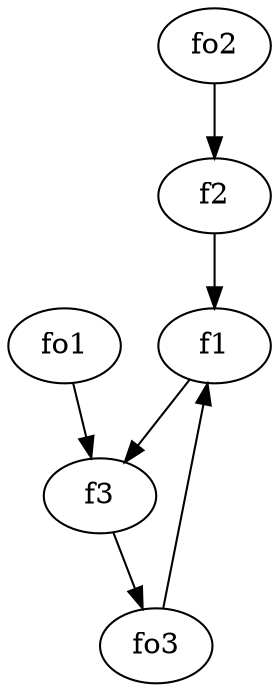 strict digraph  {
f1;
f2;
f3;
fo1;
fo2;
fo3;
f1 -> f3  [weight=2];
f2 -> f1  [weight=2];
f3 -> fo3  [weight=2];
fo1 -> f3  [weight=2];
fo2 -> f2  [weight=2];
fo3 -> f1  [weight=2];
}
